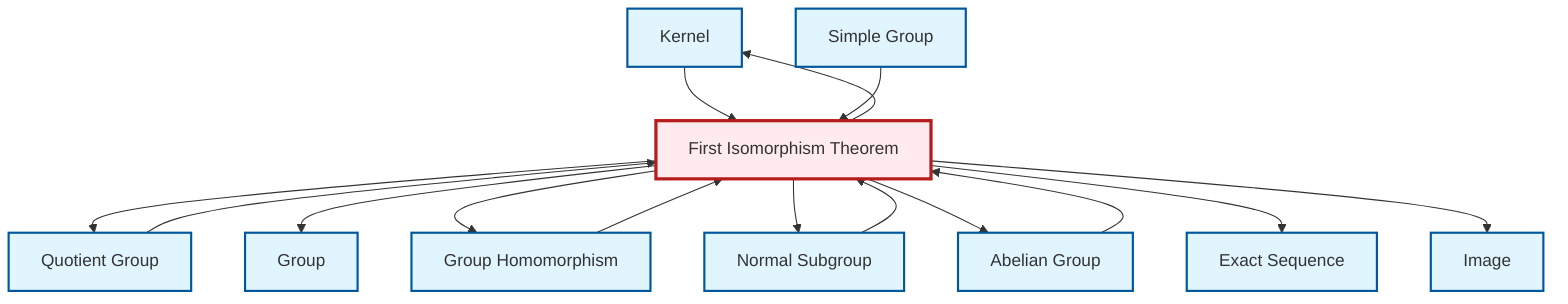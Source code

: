 graph TD
    classDef definition fill:#e1f5fe,stroke:#01579b,stroke-width:2px
    classDef theorem fill:#f3e5f5,stroke:#4a148c,stroke-width:2px
    classDef axiom fill:#fff3e0,stroke:#e65100,stroke-width:2px
    classDef example fill:#e8f5e9,stroke:#1b5e20,stroke-width:2px
    classDef current fill:#ffebee,stroke:#b71c1c,stroke-width:3px
    def-kernel["Kernel"]:::definition
    def-exact-sequence["Exact Sequence"]:::definition
    def-simple-group["Simple Group"]:::definition
    def-quotient-group["Quotient Group"]:::definition
    def-group["Group"]:::definition
    def-normal-subgroup["Normal Subgroup"]:::definition
    def-abelian-group["Abelian Group"]:::definition
    thm-first-isomorphism["First Isomorphism Theorem"]:::theorem
    def-homomorphism["Group Homomorphism"]:::definition
    def-image["Image"]:::definition
    thm-first-isomorphism --> def-quotient-group
    thm-first-isomorphism --> def-group
    def-kernel --> thm-first-isomorphism
    thm-first-isomorphism --> def-homomorphism
    thm-first-isomorphism --> def-normal-subgroup
    thm-first-isomorphism --> def-abelian-group
    thm-first-isomorphism --> def-kernel
    thm-first-isomorphism --> def-exact-sequence
    def-normal-subgroup --> thm-first-isomorphism
    def-quotient-group --> thm-first-isomorphism
    def-homomorphism --> thm-first-isomorphism
    def-abelian-group --> thm-first-isomorphism
    def-simple-group --> thm-first-isomorphism
    thm-first-isomorphism --> def-image
    class thm-first-isomorphism current